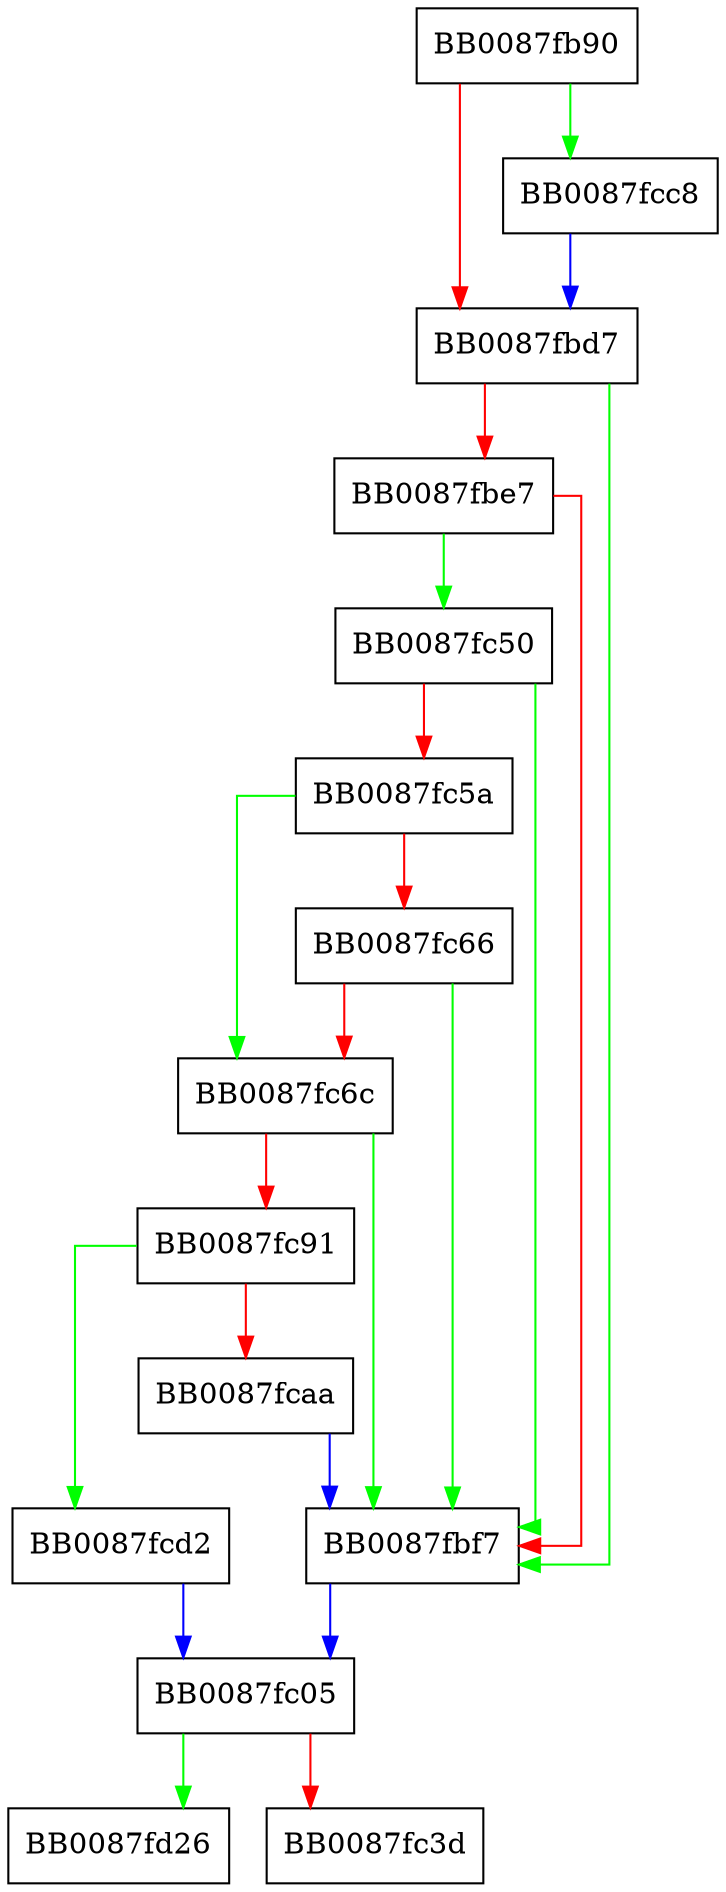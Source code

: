 digraph decide_maybe_mmap {
  node [shape="box"];
  graph [splines=ortho];
  BB0087fb90 -> BB0087fcc8 [color="green"];
  BB0087fb90 -> BB0087fbd7 [color="red"];
  BB0087fbd7 -> BB0087fbf7 [color="green"];
  BB0087fbd7 -> BB0087fbe7 [color="red"];
  BB0087fbe7 -> BB0087fc50 [color="green"];
  BB0087fbe7 -> BB0087fbf7 [color="red"];
  BB0087fbf7 -> BB0087fc05 [color="blue"];
  BB0087fc05 -> BB0087fd26 [color="green"];
  BB0087fc05 -> BB0087fc3d [color="red"];
  BB0087fc50 -> BB0087fbf7 [color="green"];
  BB0087fc50 -> BB0087fc5a [color="red"];
  BB0087fc5a -> BB0087fc6c [color="green"];
  BB0087fc5a -> BB0087fc66 [color="red"];
  BB0087fc66 -> BB0087fbf7 [color="green"];
  BB0087fc66 -> BB0087fc6c [color="red"];
  BB0087fc6c -> BB0087fbf7 [color="green"];
  BB0087fc6c -> BB0087fc91 [color="red"];
  BB0087fc91 -> BB0087fcd2 [color="green"];
  BB0087fc91 -> BB0087fcaa [color="red"];
  BB0087fcaa -> BB0087fbf7 [color="blue"];
  BB0087fcc8 -> BB0087fbd7 [color="blue"];
  BB0087fcd2 -> BB0087fc05 [color="blue"];
}